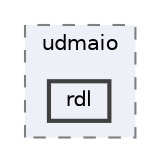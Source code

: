 digraph "rdl"
{
 // INTERACTIVE_SVG=YES
 // LATEX_PDF_SIZE
  bgcolor="transparent";
  edge [fontname=Helvetica,fontsize=10,labelfontname=Helvetica,labelfontsize=10];
  node [fontname=Helvetica,fontsize=10,shape=box,height=0.2,width=0.4];
  compound=true
  subgraph clusterdir_2eef1102eac834eaab345b18b522726b {
    graph [ bgcolor="#edf0f7", pencolor="grey50", label="udmaio", fontname=Helvetica,fontsize=10 style="filled,dashed", URL="dir_2eef1102eac834eaab345b18b522726b.html",tooltip=""]
  dir_137f75a0d404f51220b3580bde37b4b9 [label="rdl", fillcolor="#edf0f7", color="grey25", style="filled,bold", URL="dir_137f75a0d404f51220b3580bde37b4b9.html",tooltip=""];
  }
}
